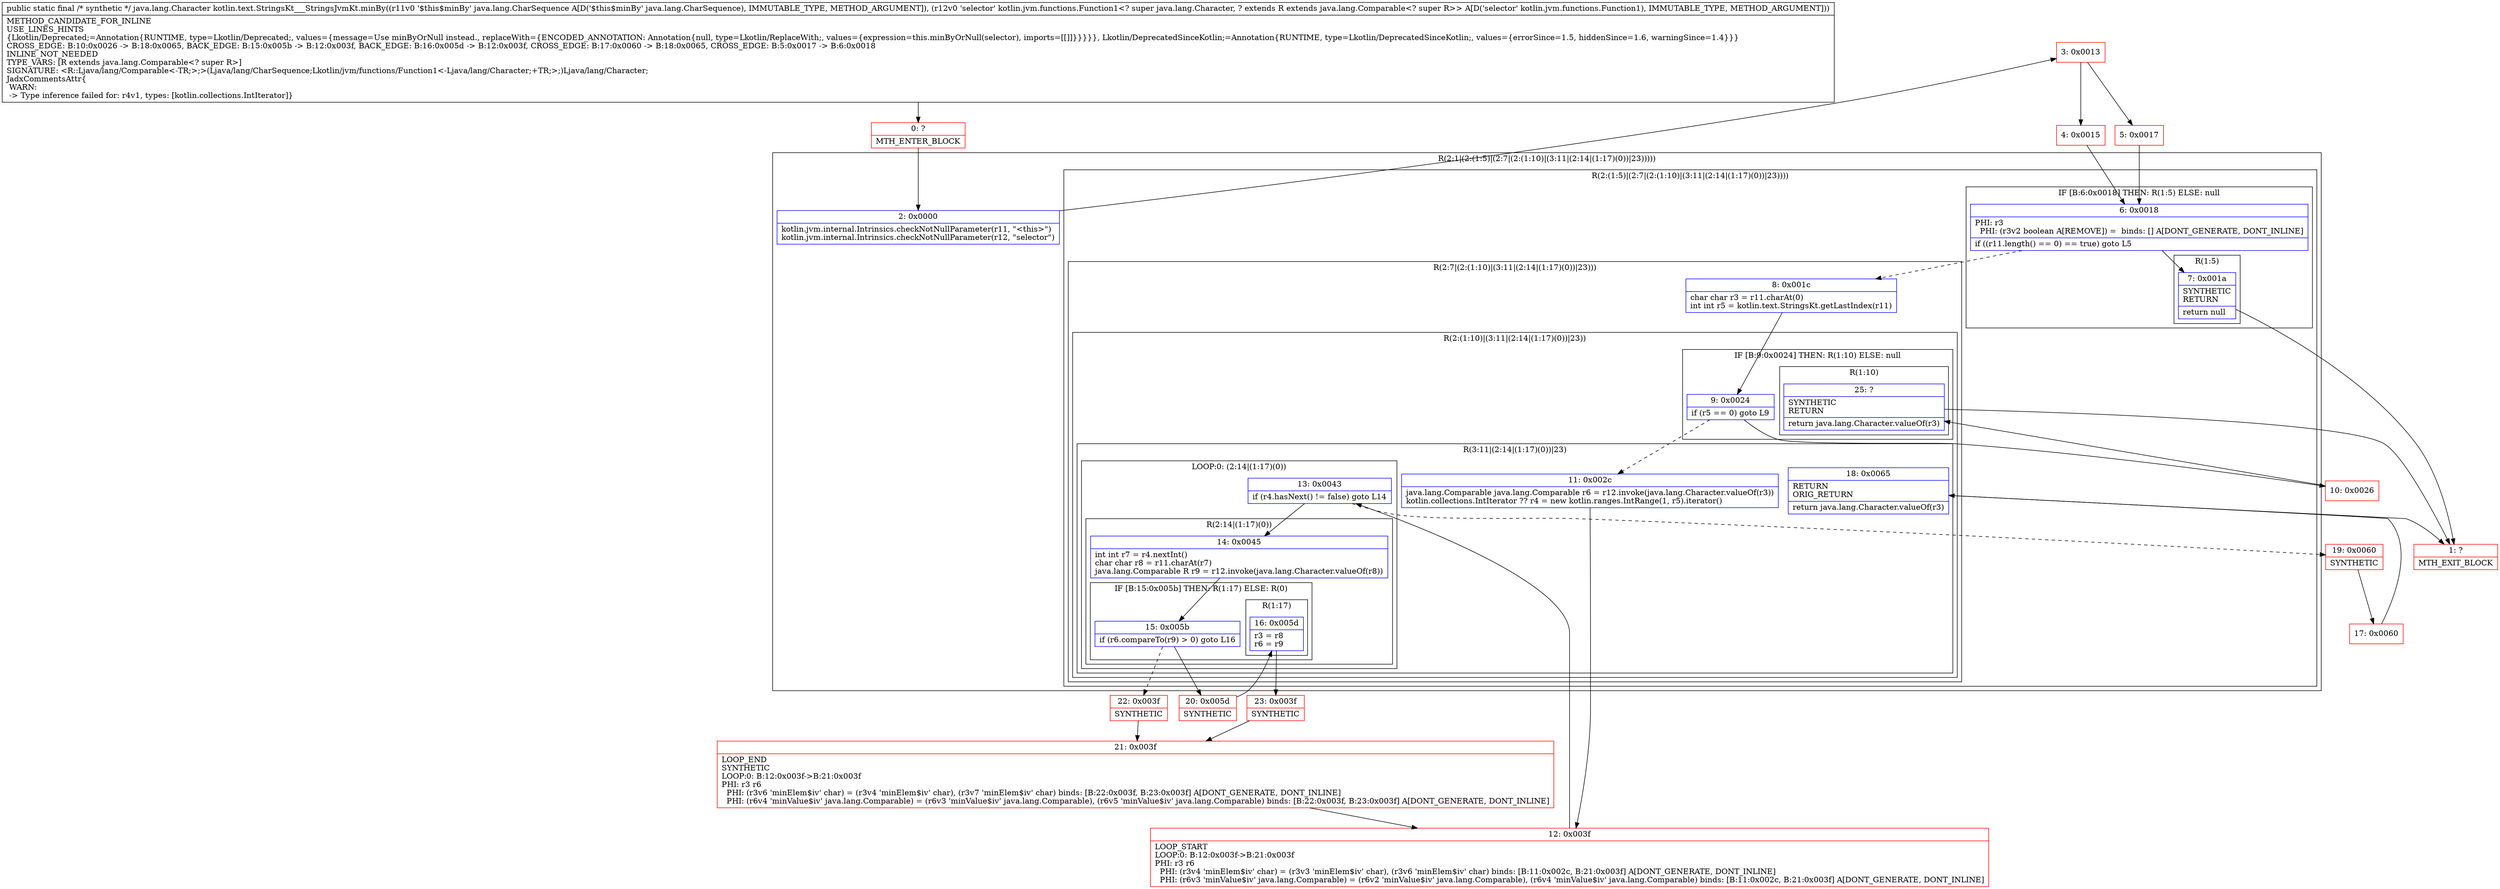 digraph "CFG forkotlin.text.StringsKt___StringsJvmKt.minBy(Ljava\/lang\/CharSequence;Lkotlin\/jvm\/functions\/Function1;)Ljava\/lang\/Character;" {
subgraph cluster_Region_952507264 {
label = "R(2:1|(2:(1:5)|(2:7|(2:(1:10)|(3:11|(2:14|(1:17)(0))|23)))))";
node [shape=record,color=blue];
Node_2 [shape=record,label="{2\:\ 0x0000|kotlin.jvm.internal.Intrinsics.checkNotNullParameter(r11, \"\<this\>\")\lkotlin.jvm.internal.Intrinsics.checkNotNullParameter(r12, \"selector\")\l}"];
subgraph cluster_Region_1345035676 {
label = "R(2:(1:5)|(2:7|(2:(1:10)|(3:11|(2:14|(1:17)(0))|23))))";
node [shape=record,color=blue];
subgraph cluster_IfRegion_2016796660 {
label = "IF [B:6:0x0018] THEN: R(1:5) ELSE: null";
node [shape=record,color=blue];
Node_6 [shape=record,label="{6\:\ 0x0018|PHI: r3 \l  PHI: (r3v2 boolean A[REMOVE]) =  binds: [] A[DONT_GENERATE, DONT_INLINE]\l|if ((r11.length() == 0) == true) goto L5\l}"];
subgraph cluster_Region_1104385980 {
label = "R(1:5)";
node [shape=record,color=blue];
Node_7 [shape=record,label="{7\:\ 0x001a|SYNTHETIC\lRETURN\l|return null\l}"];
}
}
subgraph cluster_Region_86856450 {
label = "R(2:7|(2:(1:10)|(3:11|(2:14|(1:17)(0))|23)))";
node [shape=record,color=blue];
Node_8 [shape=record,label="{8\:\ 0x001c|char char r3 = r11.charAt(0)\lint int r5 = kotlin.text.StringsKt.getLastIndex(r11)\l}"];
subgraph cluster_Region_1237425693 {
label = "R(2:(1:10)|(3:11|(2:14|(1:17)(0))|23))";
node [shape=record,color=blue];
subgraph cluster_IfRegion_749679222 {
label = "IF [B:9:0x0024] THEN: R(1:10) ELSE: null";
node [shape=record,color=blue];
Node_9 [shape=record,label="{9\:\ 0x0024|if (r5 == 0) goto L9\l}"];
subgraph cluster_Region_1020460883 {
label = "R(1:10)";
node [shape=record,color=blue];
Node_25 [shape=record,label="{25\:\ ?|SYNTHETIC\lRETURN\l|return java.lang.Character.valueOf(r3)\l}"];
}
}
subgraph cluster_Region_1131797593 {
label = "R(3:11|(2:14|(1:17)(0))|23)";
node [shape=record,color=blue];
Node_11 [shape=record,label="{11\:\ 0x002c|java.lang.Comparable java.lang.Comparable r6 = r12.invoke(java.lang.Character.valueOf(r3))\lkotlin.collections.IntIterator ?? r4 = new kotlin.ranges.IntRange(1, r5).iterator()\l}"];
subgraph cluster_LoopRegion_1615593163 {
label = "LOOP:0: (2:14|(1:17)(0))";
node [shape=record,color=blue];
Node_13 [shape=record,label="{13\:\ 0x0043|if (r4.hasNext() != false) goto L14\l}"];
subgraph cluster_Region_229732751 {
label = "R(2:14|(1:17)(0))";
node [shape=record,color=blue];
Node_14 [shape=record,label="{14\:\ 0x0045|int int r7 = r4.nextInt()\lchar char r8 = r11.charAt(r7)\ljava.lang.Comparable R r9 = r12.invoke(java.lang.Character.valueOf(r8))\l}"];
subgraph cluster_IfRegion_1271441542 {
label = "IF [B:15:0x005b] THEN: R(1:17) ELSE: R(0)";
node [shape=record,color=blue];
Node_15 [shape=record,label="{15\:\ 0x005b|if (r6.compareTo(r9) \> 0) goto L16\l}"];
subgraph cluster_Region_436199402 {
label = "R(1:17)";
node [shape=record,color=blue];
Node_16 [shape=record,label="{16\:\ 0x005d|r3 = r8\lr6 = r9\l}"];
}
subgraph cluster_Region_1166683588 {
label = "R(0)";
node [shape=record,color=blue];
}
}
}
}
Node_18 [shape=record,label="{18\:\ 0x0065|RETURN\lORIG_RETURN\l|return java.lang.Character.valueOf(r3)\l}"];
}
}
}
}
}
Node_0 [shape=record,color=red,label="{0\:\ ?|MTH_ENTER_BLOCK\l}"];
Node_3 [shape=record,color=red,label="{3\:\ 0x0013}"];
Node_4 [shape=record,color=red,label="{4\:\ 0x0015}"];
Node_1 [shape=record,color=red,label="{1\:\ ?|MTH_EXIT_BLOCK\l}"];
Node_10 [shape=record,color=red,label="{10\:\ 0x0026}"];
Node_12 [shape=record,color=red,label="{12\:\ 0x003f|LOOP_START\lLOOP:0: B:12:0x003f\-\>B:21:0x003f\lPHI: r3 r6 \l  PHI: (r3v4 'minElem$iv' char) = (r3v3 'minElem$iv' char), (r3v6 'minElem$iv' char) binds: [B:11:0x002c, B:21:0x003f] A[DONT_GENERATE, DONT_INLINE]\l  PHI: (r6v3 'minValue$iv' java.lang.Comparable) = (r6v2 'minValue$iv' java.lang.Comparable), (r6v4 'minValue$iv' java.lang.Comparable) binds: [B:11:0x002c, B:21:0x003f] A[DONT_GENERATE, DONT_INLINE]\l}"];
Node_20 [shape=record,color=red,label="{20\:\ 0x005d|SYNTHETIC\l}"];
Node_23 [shape=record,color=red,label="{23\:\ 0x003f|SYNTHETIC\l}"];
Node_21 [shape=record,color=red,label="{21\:\ 0x003f|LOOP_END\lSYNTHETIC\lLOOP:0: B:12:0x003f\-\>B:21:0x003f\lPHI: r3 r6 \l  PHI: (r3v6 'minElem$iv' char) = (r3v4 'minElem$iv' char), (r3v7 'minElem$iv' char) binds: [B:22:0x003f, B:23:0x003f] A[DONT_GENERATE, DONT_INLINE]\l  PHI: (r6v4 'minValue$iv' java.lang.Comparable) = (r6v3 'minValue$iv' java.lang.Comparable), (r6v5 'minValue$iv' java.lang.Comparable) binds: [B:22:0x003f, B:23:0x003f] A[DONT_GENERATE, DONT_INLINE]\l}"];
Node_22 [shape=record,color=red,label="{22\:\ 0x003f|SYNTHETIC\l}"];
Node_19 [shape=record,color=red,label="{19\:\ 0x0060|SYNTHETIC\l}"];
Node_17 [shape=record,color=red,label="{17\:\ 0x0060}"];
Node_5 [shape=record,color=red,label="{5\:\ 0x0017}"];
MethodNode[shape=record,label="{public static final \/* synthetic *\/ java.lang.Character kotlin.text.StringsKt___StringsJvmKt.minBy((r11v0 '$this$minBy' java.lang.CharSequence A[D('$this$minBy' java.lang.CharSequence), IMMUTABLE_TYPE, METHOD_ARGUMENT]), (r12v0 'selector' kotlin.jvm.functions.Function1\<? super java.lang.Character, ? extends R extends java.lang.Comparable\<? super R\>\> A[D('selector' kotlin.jvm.functions.Function1), IMMUTABLE_TYPE, METHOD_ARGUMENT]))  | METHOD_CANDIDATE_FOR_INLINE\lUSE_LINES_HINTS\l\{Lkotlin\/Deprecated;=Annotation\{RUNTIME, type=Lkotlin\/Deprecated;, values=\{message=Use minByOrNull instead., replaceWith=\{ENCODED_ANNOTATION: Annotation\{null, type=Lkotlin\/ReplaceWith;, values=\{expression=this.minByOrNull(selector), imports=[[]]\}\}\}\}\}, Lkotlin\/DeprecatedSinceKotlin;=Annotation\{RUNTIME, type=Lkotlin\/DeprecatedSinceKotlin;, values=\{errorSince=1.5, hiddenSince=1.6, warningSince=1.4\}\}\}\lCROSS_EDGE: B:10:0x0026 \-\> B:18:0x0065, BACK_EDGE: B:15:0x005b \-\> B:12:0x003f, BACK_EDGE: B:16:0x005d \-\> B:12:0x003f, CROSS_EDGE: B:17:0x0060 \-\> B:18:0x0065, CROSS_EDGE: B:5:0x0017 \-\> B:6:0x0018\lINLINE_NOT_NEEDED\lTYPE_VARS: [R extends java.lang.Comparable\<? super R\>]\lSIGNATURE: \<R::Ljava\/lang\/Comparable\<\-TR;\>;\>(Ljava\/lang\/CharSequence;Lkotlin\/jvm\/functions\/Function1\<\-Ljava\/lang\/Character;+TR;\>;)Ljava\/lang\/Character;\lJadxCommentsAttr\{\l WARN: \l \-\> Type inference failed for: r4v1, types: [kotlin.collections.IntIterator]\}\l}"];
MethodNode -> Node_0;Node_2 -> Node_3;
Node_6 -> Node_7;
Node_6 -> Node_8[style=dashed];
Node_7 -> Node_1;
Node_8 -> Node_9;
Node_9 -> Node_10;
Node_9 -> Node_11[style=dashed];
Node_25 -> Node_1;
Node_11 -> Node_12;
Node_13 -> Node_14;
Node_13 -> Node_19[style=dashed];
Node_14 -> Node_15;
Node_15 -> Node_20;
Node_15 -> Node_22[style=dashed];
Node_16 -> Node_23;
Node_18 -> Node_1;
Node_0 -> Node_2;
Node_3 -> Node_4;
Node_3 -> Node_5;
Node_4 -> Node_6;
Node_10 -> Node_25;
Node_12 -> Node_13;
Node_20 -> Node_16;
Node_23 -> Node_21;
Node_21 -> Node_12;
Node_22 -> Node_21;
Node_19 -> Node_17;
Node_17 -> Node_18;
Node_5 -> Node_6;
}

